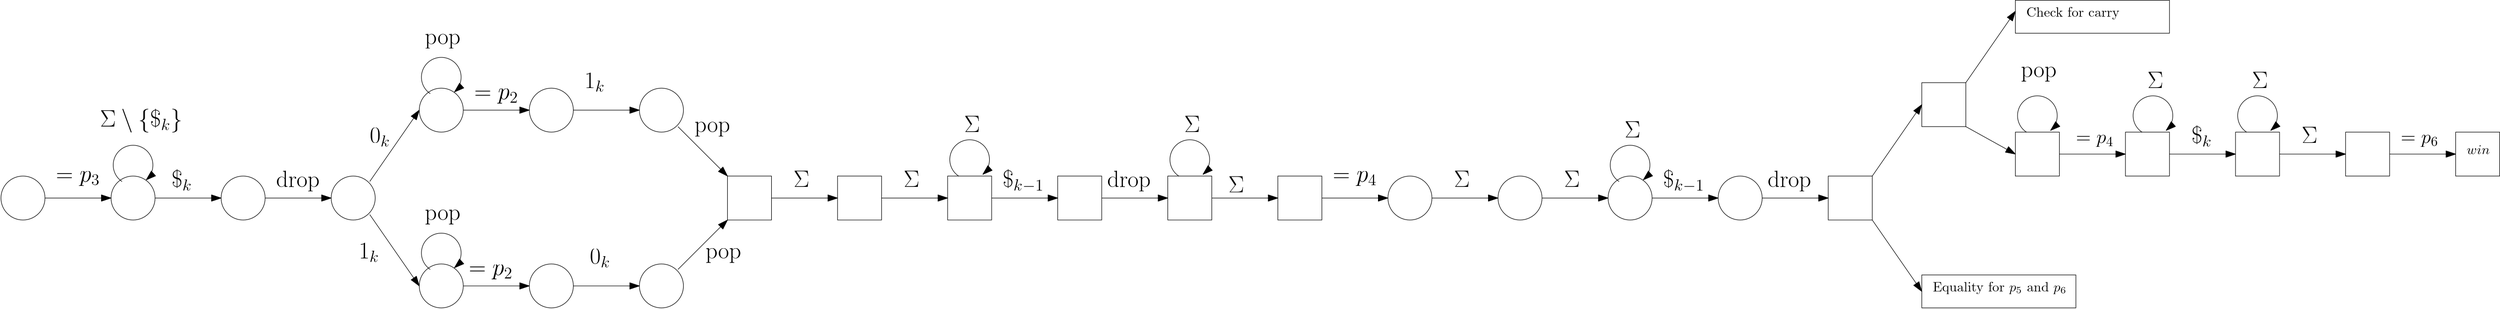 <?xml version="1.0"?>
<!DOCTYPE ipe SYSTEM "ipe.dtd">
<ipe version="70218" creator="Ipe 7.2.23">
<info created="D:20220425101751" modified="D:20220427160955"/>
<ipestyle name="basic">
<symbol name="arrow/arc(spx)">
<path stroke="sym-stroke" fill="sym-stroke" pen="sym-pen">
0 0 m
-1 0.333 l
-1 -0.333 l
h
</path>
</symbol>
<symbol name="arrow/farc(spx)">
<path stroke="sym-stroke" fill="white" pen="sym-pen">
0 0 m
-1 0.333 l
-1 -0.333 l
h
</path>
</symbol>
<symbol name="arrow/ptarc(spx)">
<path stroke="sym-stroke" fill="sym-stroke" pen="sym-pen">
0 0 m
-1 0.333 l
-0.8 0 l
-1 -0.333 l
h
</path>
</symbol>
<symbol name="arrow/fptarc(spx)">
<path stroke="sym-stroke" fill="white" pen="sym-pen">
0 0 m
-1 0.333 l
-0.8 0 l
-1 -0.333 l
h
</path>
</symbol>
<symbol name="mark/circle(sx)" transformations="translations">
<path fill="sym-stroke">
0.6 0 0 0.6 0 0 e
0.4 0 0 0.4 0 0 e
</path>
</symbol>
<symbol name="mark/disk(sx)" transformations="translations">
<path fill="sym-stroke">
0.6 0 0 0.6 0 0 e
</path>
</symbol>
<symbol name="mark/fdisk(sfx)" transformations="translations">
<group>
<path fill="sym-fill">
0.5 0 0 0.5 0 0 e
</path>
<path fill="sym-stroke" fillrule="eofill">
0.6 0 0 0.6 0 0 e
0.4 0 0 0.4 0 0 e
</path>
</group>
</symbol>
<symbol name="mark/box(sx)" transformations="translations">
<path fill="sym-stroke" fillrule="eofill">
-0.6 -0.6 m
0.6 -0.6 l
0.6 0.6 l
-0.6 0.6 l
h
-0.4 -0.4 m
0.4 -0.4 l
0.4 0.4 l
-0.4 0.4 l
h
</path>
</symbol>
<symbol name="mark/square(sx)" transformations="translations">
<path fill="sym-stroke">
-0.6 -0.6 m
0.6 -0.6 l
0.6 0.6 l
-0.6 0.6 l
h
</path>
</symbol>
<symbol name="mark/fsquare(sfx)" transformations="translations">
<group>
<path fill="sym-fill">
-0.5 -0.5 m
0.5 -0.5 l
0.5 0.5 l
-0.5 0.5 l
h
</path>
<path fill="sym-stroke" fillrule="eofill">
-0.6 -0.6 m
0.6 -0.6 l
0.6 0.6 l
-0.6 0.6 l
h
-0.4 -0.4 m
0.4 -0.4 l
0.4 0.4 l
-0.4 0.4 l
h
</path>
</group>
</symbol>
<symbol name="mark/cross(sx)" transformations="translations">
<group>
<path fill="sym-stroke">
-0.43 -0.57 m
0.57 0.43 l
0.43 0.57 l
-0.57 -0.43 l
h
</path>
<path fill="sym-stroke">
-0.43 0.57 m
0.57 -0.43 l
0.43 -0.57 l
-0.57 0.43 l
h
</path>
</group>
</symbol>
<symbol name="arrow/fnormal(spx)">
<path stroke="sym-stroke" fill="white" pen="sym-pen">
0 0 m
-1 0.333 l
-1 -0.333 l
h
</path>
</symbol>
<symbol name="arrow/pointed(spx)">
<path stroke="sym-stroke" fill="sym-stroke" pen="sym-pen">
0 0 m
-1 0.333 l
-0.8 0 l
-1 -0.333 l
h
</path>
</symbol>
<symbol name="arrow/fpointed(spx)">
<path stroke="sym-stroke" fill="white" pen="sym-pen">
0 0 m
-1 0.333 l
-0.8 0 l
-1 -0.333 l
h
</path>
</symbol>
<symbol name="arrow/linear(spx)">
<path stroke="sym-stroke" pen="sym-pen">
-1 0.333 m
0 0 l
-1 -0.333 l
</path>
</symbol>
<symbol name="arrow/fdouble(spx)">
<path stroke="sym-stroke" fill="white" pen="sym-pen">
0 0 m
-1 0.333 l
-1 -0.333 l
h
-1 0 m
-2 0.333 l
-2 -0.333 l
h
</path>
</symbol>
<symbol name="arrow/double(spx)">
<path stroke="sym-stroke" fill="sym-stroke" pen="sym-pen">
0 0 m
-1 0.333 l
-1 -0.333 l
h
-1 0 m
-2 0.333 l
-2 -0.333 l
h
</path>
</symbol>
<symbol name="arrow/mid-normal(spx)">
<path stroke="sym-stroke" fill="sym-stroke" pen="sym-pen">
0.5 0 m
-0.5 0.333 l
-0.5 -0.333 l
h
</path>
</symbol>
<symbol name="arrow/mid-fnormal(spx)">
<path stroke="sym-stroke" fill="white" pen="sym-pen">
0.5 0 m
-0.5 0.333 l
-0.5 -0.333 l
h
</path>
</symbol>
<symbol name="arrow/mid-pointed(spx)">
<path stroke="sym-stroke" fill="sym-stroke" pen="sym-pen">
0.5 0 m
-0.5 0.333 l
-0.3 0 l
-0.5 -0.333 l
h
</path>
</symbol>
<symbol name="arrow/mid-fpointed(spx)">
<path stroke="sym-stroke" fill="white" pen="sym-pen">
0.5 0 m
-0.5 0.333 l
-0.3 0 l
-0.5 -0.333 l
h
</path>
</symbol>
<symbol name="arrow/mid-double(spx)">
<path stroke="sym-stroke" fill="sym-stroke" pen="sym-pen">
1 0 m
0 0.333 l
0 -0.333 l
h
0 0 m
-1 0.333 l
-1 -0.333 l
h
</path>
</symbol>
<symbol name="arrow/mid-fdouble(spx)">
<path stroke="sym-stroke" fill="white" pen="sym-pen">
1 0 m
0 0.333 l
0 -0.333 l
h
0 0 m
-1 0.333 l
-1 -0.333 l
h
</path>
</symbol>
<anglesize name="22.5 deg" value="22.5"/>
<anglesize name="30 deg" value="30"/>
<anglesize name="45 deg" value="45"/>
<anglesize name="60 deg" value="60"/>
<anglesize name="90 deg" value="90"/>
<arrowsize name="large" value="10"/>
<arrowsize name="small" value="5"/>
<arrowsize name="tiny" value="3"/>
<color name="blue" value="0 0 1"/>
<color name="brown" value="0.647 0.165 0.165"/>
<color name="darkblue" value="0 0 0.545"/>
<color name="darkcyan" value="0 0.545 0.545"/>
<color name="darkgray" value="0.663"/>
<color name="darkgreen" value="0 0.392 0"/>
<color name="darkmagenta" value="0.545 0 0.545"/>
<color name="darkorange" value="1 0.549 0"/>
<color name="darkred" value="0.545 0 0"/>
<color name="gold" value="1 0.843 0"/>
<color name="gray" value="0.745"/>
<color name="green" value="0 1 0"/>
<color name="lightblue" value="0.678 0.847 0.902"/>
<color name="lightcyan" value="0.878 1 1"/>
<color name="lightgray" value="0.827"/>
<color name="lightgreen" value="0.565 0.933 0.565"/>
<color name="lightyellow" value="1 1 0.878"/>
<color name="navy" value="0 0 0.502"/>
<color name="orange" value="1 0.647 0"/>
<color name="pink" value="1 0.753 0.796"/>
<color name="purple" value="0.627 0.125 0.941"/>
<color name="red" value="1 0 0"/>
<color name="seagreen" value="0.18 0.545 0.341"/>
<color name="turquoise" value="0.251 0.878 0.816"/>
<color name="violet" value="0.933 0.51 0.933"/>
<color name="yellow" value="1 1 0"/>
<dashstyle name="dash dot dotted" value="[4 2 1 2 1 2] 0"/>
<dashstyle name="dash dotted" value="[4 2 1 2] 0"/>
<dashstyle name="dashed" value="[4] 0"/>
<dashstyle name="dotted" value="[1 3] 0"/>
<gridsize name="10 pts (~3.5 mm)" value="10"/>
<gridsize name="14 pts (~5 mm)" value="14"/>
<gridsize name="16 pts (~6 mm)" value="16"/>
<gridsize name="20 pts (~7 mm)" value="20"/>
<gridsize name="28 pts (~10 mm)" value="28"/>
<gridsize name="32 pts (~12 mm)" value="32"/>
<gridsize name="4 pts" value="4"/>
<gridsize name="56 pts (~20 mm)" value="56"/>
<gridsize name="8 pts (~3 mm)" value="8"/>
<opacity name="10%" value="0.1"/>
<opacity name="30%" value="0.3"/>
<opacity name="50%" value="0.5"/>
<opacity name="75%" value="0.75"/>
<pen name="fat" value="1.2"/>
<pen name="heavier" value="0.8"/>
<pen name="ultrafat" value="2"/>
<symbolsize name="large" value="5"/>
<symbolsize name="small" value="2"/>
<symbolsize name="tiny" value="1.1"/>
<textsize name="Huge" value="\Huge"/>
<textsize name="LARGE" value="\LARGE"/>
<textsize name="Large" value="\Large"/>
<textsize name="footnote" value="\footnotesize"/>
<textsize name="huge" value="\huge"/>
<textsize name="large" value="\large"/>
<textsize name="small" value="\small"/>
<textsize name="tiny" value="\tiny"/>
<textstyle name="center" begin="\begin{center}" end="\end{center}"/>
<textstyle name="item" begin="\begin{itemize}\item{}" end="\end{itemize}"/>
<textstyle name="itemize" begin="\begin{itemize}" end="\end{itemize}"/>
<tiling name="falling" angle="-60" step="4" width="1"/>
<tiling name="rising" angle="30" step="4" width="1"/>
</ipestyle>
<page>
<layer name="alpha"/>
<view layers="alpha" active="alpha"/>
<path layer="alpha" matrix="1 0 0 1 80 0" stroke="black" arrow="normal/normal">
256 768 m
304 768 l
</path>
<path matrix="1 0 0 1 160 0" stroke="black">
64 784 m
64 752 l
96 752 l
96 784 l
h
</path>
<path matrix="1 0 0 1 80 0" stroke="black" arrow="normal/normal">
96 768 m
144 768 l
</path>
<path matrix="1 0 0 1 160 0" stroke="black" arrow="normal/normal">
96 768 m
144 768 l
</path>
<text matrix="1 0 0 1 172 -64" transformations="translations" pos="248 840" stroke="black" type="label" width="31.581" height="11.954" depth="3.35" valign="baseline" size="LARGE">drop</text>
<text matrix="1 0 0 1 64 140" transformations="translations" pos="280 636" stroke="black" type="label" width="30.034" height="12.895" depth="3.58" valign="baseline" size="LARGE" style="math">\$_{k-1}</text>
<path matrix="1 0 0 1 -224 64" stroke="black" arrow="normal/normal">
152 780 m
14.4222 0 0 -14.4222 160 792 169.582 781.221 a
</path>
<path matrix="1 0 0 1 -144 64" stroke="black">
448 720 m
448 688 l
480 688 l
480 720 l
h
</path>
<path matrix="1 0 0 1 80 0" stroke="black">
64 784 m
64 752 l
96 752 l
96 784 l
h
</path>
<path matrix="1 0 0 1 -416 304" stroke="black">
16 0 0 16 432 528 e
</path>
<path matrix="1 0 0 1 532 244" stroke="black" arrow="normal/normal">
444 540 m
480 592 l
</path>
<path matrix="1 0 0 1 452 -52" stroke="black" arrow="normal/normal">
524 804 m
560 752 l
</path>
<path matrix="1 0 0 1 160 4" stroke="black" arrow="normal/normal">
152 780 m
14.4222 0 0 -14.4222 160 792 169.582 781.221 a
</path>
<text matrix="1 0 0 1 -40 -40" transformations="translations" pos="232 816" stroke="black" type="label" width="11.493" height="11.761" depth="0" valign="baseline" size="LARGE" style="math">\Sigma</text>
<text matrix="1 0 0 1 84 0" transformations="translations" pos="232 816" stroke="black" type="label" width="11.493" height="11.761" depth="0" valign="baseline" size="LARGE" style="math">\Sigma</text>
<path matrix="1 0 0 1 320 0" stroke="black" arrow="normal/normal">
96 768 m
144 768 l
</path>
<path matrix="1 0 0 1 320 0" stroke="black">
64 784 m
64 752 l
96 752 l
96 784 l
h
</path>
<path matrix="1 0 0 1 -752 -64" stroke="black">
16 0 0 16 384 832 e
</path>
<path matrix="1 0 0 1 -448 0" stroke="black" arrow="normal/normal">
96 768 m
144 768 l
</path>
<path matrix="1 0 0 1 -368 0" stroke="black" arrow="normal/normal">
96 768 m
144 768 l
</path>
<path matrix="1 0 0 1 -288 0" stroke="black" arrow="normal/normal">
96 768 m
144 768 l
</path>
<text matrix="1 0 0 1 -432 -64" transformations="translations" pos="248 840" stroke="black" type="label" width="31.581" height="11.954" depth="3.35" valign="baseline" size="LARGE">drop</text>
<text matrix="1 0 0 1 -540 140" transformations="translations" pos="280 636" stroke="black" type="label" width="14.883" height="12.898" depth="2.58" valign="baseline" size="LARGE" style="math">\$_{k}</text>
<path matrix="1 0 0 1 -448 0" stroke="black" arrow="normal/normal">
152 780 m
14.4222 0 0 -14.4222 160 792 169.582 781.221 a
</path>
<text matrix="1 0 0 1 -560 144" transformations="translations" pos="248 676" stroke="black" type="label" width="59.85" height="12.915" depth="4.3" valign="baseline" size="LARGE" style="math">\Sigma \setminus \{ \$_k \}</text>
<text matrix="1 0 0 1 -352 256" transformations="translations" pos="8 524" stroke="black" type="label" width="31.986" height="7.41" depth="3.35" valign="baseline" size="LARGE" style="math">= p_3</text>
<path matrix="1 0 0 1 -672 -64" stroke="black">
16 0 0 16 384 832 e
</path>
<path matrix="1 0 0 1 -592 -64" stroke="black">
16 0 0 16 384 832 e
</path>
<path matrix="1 0 0 1 756 292" stroke="black">
256 560 m
256 528 l
288 528 l
288 560 l
h
</path>
<path matrix="1 0 0 1 16 -64" stroke="black" arrow="normal/normal">
1028 884 m
1064 864 l
</path>
<text matrix="1 0 0 1 -52 -164" transformations="translations" pos="1072 864" stroke="black" type="label" width="97.171" height="6.926" depth="1.93" valign="baseline">Equality for $p_5$ and $p_6$</text>
<path matrix="1 0 0 1 -512 -64" stroke="black">
16 0 0 16 384 832 e
</path>
<path matrix="1 0 0 1 -560 240" stroke="black" arrow="normal/normal">
444 516 m
480 464 l
</path>
<path matrix="1 0 0 1 -560 240" stroke="black" arrow="normal/normal">
444 540 m
480 592 l
</path>
<path matrix="1 0 0 1 -448 0" stroke="black">
16 0 0 16 384 832 e
</path>
<path matrix="1 0 0 1 320 4" stroke="black" arrow="normal/normal">
152 780 m
14.4222 0 0 -14.4222 160 792 169.582 781.221 a
</path>
<text matrix="1 0 0 1 -324 204" transformations="translations" pos="248 676" stroke="black" type="label" width="25.934" height="7.41" depth="3.35" valign="baseline" size="LARGE">pop</text>
<text matrix="1 0 0 1 244 0" transformations="translations" pos="232 816" stroke="black" type="label" width="11.493" height="11.761" depth="0" valign="baseline" size="LARGE" style="math">\Sigma</text>
<path matrix="1 0 0 1 -144 64" stroke="black" arrow="normal/normal">
96 768 m
144 768 l
</path>
<path matrix="1 0 0 1 -64 64" stroke="black" arrow="normal/normal">
96 768 m
144 768 l
</path>
<text matrix="1 0 0 1 -364 132" transformations="translations" pos="248 676" stroke="black" type="label" width="14.883" height="11.1" depth="2.58" valign="baseline" size="LARGE" style="math">0_{k}</text>
<path matrix="1 0 0 1 -288 0" stroke="black">
16 0 0 16 384 832 e
</path>
<text matrix="1 0 0 1 -372 320" transformations="translations" pos="332 520" stroke="black" type="label" width="31.986" height="7.41" depth="3.35" valign="baseline" size="LARGE" style="math">= p_2</text>
<path matrix="1 0 0 1 -288 -128" stroke="black">
16 0 0 16 304 832 e
</path>
<path matrix="1 0 0 1 -224 -64" stroke="black" arrow="normal/normal">
152 780 m
14.4222 0 0 -14.4222 160 792 169.582 781.221 a
</path>
<path matrix="1 0 0 1 -336 176" stroke="black">
16 0 0 16 432 528 e
</path>
<path matrix="1 0 0 1 -448 -128" stroke="black">
16 0 0 16 384 832 e
</path>
<path matrix="1 0 0 1 -144 -64" stroke="black" arrow="normal/normal">
96 768 m
144 768 l
</path>
<text matrix="1 0 0 1 -324 76" transformations="translations" pos="248 676" stroke="black" type="label" width="25.934" height="7.41" depth="3.35" valign="baseline" size="LARGE">pop</text>
<path matrix="1 0 0 1 -64 -64" stroke="black" arrow="normal/normal">
96 768 m
144 768 l
</path>
<text matrix="1 0 0 1 -372 48" transformations="translations" pos="248 676" stroke="black" type="label" width="14.883" height="11.1" depth="2.58" valign="baseline" size="LARGE" style="math">1_{k}</text>
<path matrix="1 0 0 1 600 312" stroke="black" arrow="normal/normal">
444 540 m
480 592 l
</path>
<text matrix="1 0 0 1 40 -40" transformations="translations" pos="232 816" stroke="black" type="label" width="11.493" height="11.761" depth="0" valign="baseline" size="LARGE" style="math">\Sigma</text>
<path matrix="1 0 0 1 400 0" stroke="black">
64 784 m
64 752 l
96 752 l
96 784 l
h
</path>
<path matrix="1 0 0 1 400 0" stroke="black" arrow="normal/normal">
96 768 m
144 768 l
</path>
<path matrix="1 0 0 1 480 0" stroke="black" arrow="normal/normal">
96 768 m
144 768 l
</path>
<path matrix="1 0 0 1 480 0" stroke="black">
64 784 m
64 752 l
96 752 l
96 784 l
h
</path>
<text matrix="1 0 0 1 276 -44" transformations="translations" pos="232 816" stroke="black" type="label" width="11.493" height="11.761" depth="0" valign="baseline" size="LARGE" style="math">\Sigma</text>
<text matrix="1 0 0 1 576 256" transformations="translations" pos="8 524" stroke="black" type="label" width="31.986" height="7.41" depth="3.35" valign="baseline" size="LARGE" style="math">= p_4</text>
<path matrix="1 0 0 1 560 0" stroke="black" arrow="normal/normal">
256 768 m
304 768 l
</path>
<path matrix="1 0 0 1 560 0" stroke="black" arrow="normal/normal">
96 768 m
144 768 l
</path>
<path matrix="1 0 0 1 640 0" stroke="black" arrow="normal/normal">
96 768 m
144 768 l
</path>
<text matrix="1 0 0 1 652 -64" transformations="translations" pos="248 840" stroke="black" type="label" width="31.581" height="11.954" depth="3.35" valign="baseline" size="LARGE">drop</text>
<text matrix="1 0 0 1 544 140" transformations="translations" pos="280 636" stroke="black" type="label" width="30.034" height="12.895" depth="3.58" valign="baseline" size="LARGE" style="math">\$_{k-1}</text>
<path matrix="1 0 0 1 640 0" stroke="black" arrow="normal/normal">
152 780 m
14.4222 0 0 -14.4222 160 792 169.582 781.221 a
</path>
<text matrix="1 0 0 1 440 -40" transformations="translations" pos="232 816" stroke="black" type="label" width="11.493" height="11.761" depth="0" valign="baseline" size="LARGE" style="math">\Sigma</text>
<text matrix="1 0 0 1 564 -4" transformations="translations" pos="232 816" stroke="black" type="label" width="11.493" height="11.761" depth="0" valign="baseline" size="LARGE" style="math">\Sigma</text>
<path matrix="1 0 0 1 800 0" stroke="black" arrow="normal/normal">
96 768 m
144 768 l
</path>
<text matrix="1 0 0 1 520 -40" transformations="translations" pos="232 816" stroke="black" type="label" width="11.493" height="11.761" depth="0" valign="baseline" size="LARGE" style="math">\Sigma</text>
<path matrix="1 0 0 1 480 112" stroke="black">
16 0 0 16 160 656 e
</path>
<path matrix="1 0 0 1 480 112" stroke="black">
16 0 0 16 240 656 e
</path>
<path matrix="1 0 0 1 480 112" stroke="black">
16 0 0 16 320 656 e
</path>
<path matrix="1 0 0 1 480 112" stroke="black">
16 0 0 16 400 656 e
</path>
<path matrix="1 0 0 1 688 224" stroke="black">
256 560 m
256 528 l
288 528 l
288 560 l
h
</path>
<path stroke="black">
1012 712 m
1012 688 l
1124 688 l
1124 712 l
h
</path>
<text matrix="1 0 0 1 -376 192" transformations="translations" pos="332 520" stroke="black" type="label" width="31.986" height="7.41" depth="3.35" valign="baseline" size="LARGE" style="math">= p_2</text>
<text matrix="1 0 0 1 -204 44" transformations="translations" pos="248 676" stroke="black" type="label" width="14.883" height="11.1" depth="2.58" valign="baseline" size="LARGE" style="math">0_{k}</text>
<text matrix="1 0 0 1 -208 172" transformations="translations" pos="248 676" stroke="black" type="label" width="14.883" height="11.1" depth="2.58" valign="baseline" size="LARGE" style="math">1_{k}</text>
<path matrix="1 0 0 1 48 0" stroke="black" arrow="normal/normal">
60 820 m
96 784 l
</path>
<path matrix="1 0 0 1 48 0" stroke="black" arrow="normal/normal">
60 716 m
96 752 l
</path>
<text matrix="1 0 0 1 -128 140" transformations="translations" pos="248 676" stroke="black" type="label" width="25.934" height="7.41" depth="3.35" valign="baseline" size="LARGE">pop</text>
<text matrix="1 0 0 1 -120 48" transformations="translations" pos="248 676" stroke="black" type="label" width="25.934" height="7.41" depth="3.35" valign="baseline" size="LARGE">pop</text>
<path matrix="1 0 0 1 1112 192" stroke="black" arrow="normal/normal">
80 608 m
128 608 l
</path>
<text matrix="1 0 0 1 1120 192" transformations="translations" pos="88 616" stroke="black" type="label" width="14.883" height="12.898" depth="2.58" valign="baseline" size="LARGE">$\$_k$</text>
<text matrix="1 0 0 1 844 268" transformations="translations" pos="280 540" stroke="black" type="label" width="27.44" height="6.176" depth="2.79" valign="baseline" size="Large" style="math">=p_4</text>
<path matrix="1 0 0 1 936 36" stroke="black" arrow="normal/normal">
152 780 m
14.4222 0 0 -14.4222 160 792 169.582 781.221 a
</path>
<path matrix="1 0 0 1 1096 32" stroke="black">
64 784 m
64 752 l
96 752 l
96 784 l
h
</path>
<path matrix="1 0 0 1 1176 32" stroke="black">
64 784 m
64 752 l
96 752 l
96 784 l
h
</path>
<path matrix="1 0 0 1 1020 36" stroke="black" arrow="normal/normal">
152 780 m
14.4222 0 0 -14.4222 160 792 169.582 781.221 a
</path>
<path matrix="1 0 0 1 1256 32" stroke="black">
64 784 m
64 752 l
96 752 l
96 784 l
h
</path>
<text matrix="1 0 0 1 1000 176" transformations="translations" pos="408 624" stroke="black" type="label" width="16.813" height="6.571" depth="0" valign="baseline" style="math">win</text>
<path matrix="1 0 0 1 1336 32" stroke="black">
64 784 m
64 752 l
96 752 l
96 784 l
h
</path>
<path matrix="1 0 0 1 1096 32" stroke="black" arrow="normal/normal">
256 768 m
304 768 l
</path>
<path matrix="1 0 0 1 1016 32" stroke="black" arrow="normal/normal">
256 768 m
304 768 l
</path>
<text matrix="1 0 0 1 944 32" transformations="translations" pos="232 816" stroke="black" type="label" width="11.493" height="11.761" depth="0" valign="baseline" size="LARGE" style="math">\Sigma</text>
<path matrix="1 0 0 1 1016 32" stroke="black" arrow="normal/normal">
96 768 m
144 768 l
</path>
<path matrix="1 0 0 1 1016 32" stroke="black">
64 784 m
64 752 l
96 752 l
96 784 l
h
</path>
<text matrix="1 0 0 1 836 180" transformations="translations" pos="248 676" stroke="black" type="label" width="25.934" height="7.41" depth="3.35" valign="baseline" size="LARGE">pop</text>
<path matrix="1 0 0 1 1096 36" stroke="black" arrow="normal/normal">
152 780 m
14.4222 0 0 -14.4222 160 792 169.582 781.221 a
</path>
<text matrix="1 0 0 1 1020 32" transformations="translations" pos="232 816" stroke="black" type="label" width="11.493" height="11.761" depth="0" valign="baseline" size="LARGE" style="math">\Sigma</text>
<text matrix="1 0 0 1 1056 -8" transformations="translations" pos="232 816" stroke="black" type="label" width="11.493" height="11.761" depth="0" valign="baseline" size="LARGE" style="math">\Sigma</text>
<text matrix="1 0 0 1 1080 268" transformations="translations" pos="280 540" stroke="black" type="label" width="27.44" height="6.176" depth="2.79" valign="baseline" size="Large" style="math">=p_6</text>
<text matrix="1 0 0 1 16 36" transformations="translations" pos="1072 864" stroke="black" type="label" width="67.608" height="6.926" depth="1.93" valign="baseline">Check for carry</text>
<path matrix="1 0 0 1 68 200" stroke="black">
1012 712 m
1012 688 l
1124 688 l
1124 712 l
h
</path>
</page>
</ipe>
